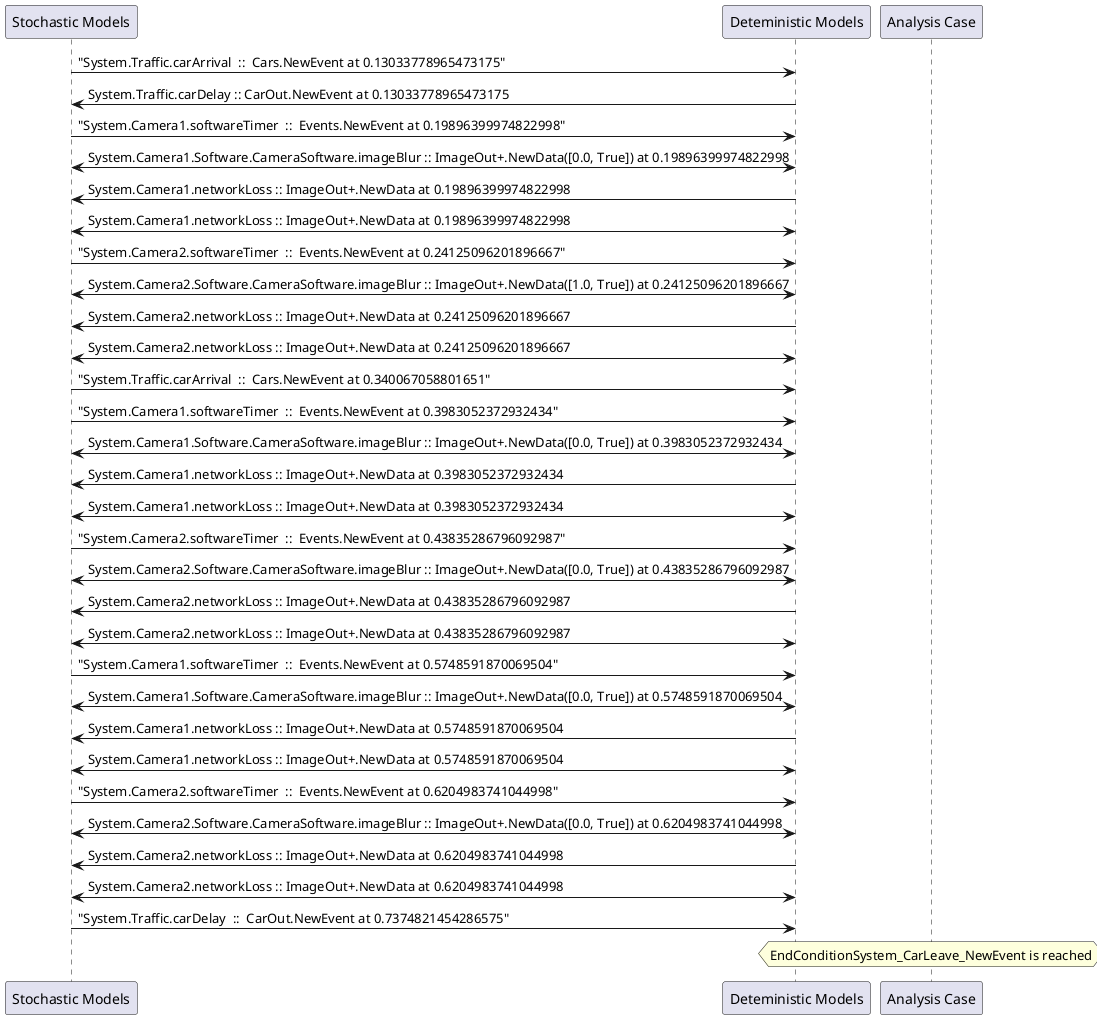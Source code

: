 
	@startuml
	participant "Stochastic Models" as stochmodel
	participant "Deteministic Models" as detmodel
	participant "Analysis Case" as analysis
	{15532_stop} stochmodel -> detmodel : "System.Traffic.carArrival  ::  Cars.NewEvent at 0.13033778965473175"
{15543_start} detmodel -> stochmodel : System.Traffic.carDelay :: CarOut.NewEvent at 0.13033778965473175
{15500_stop} stochmodel -> detmodel : "System.Camera1.softwareTimer  ::  Events.NewEvent at 0.19896399974822998"
detmodel <-> stochmodel : System.Camera1.Software.CameraSoftware.imageBlur :: ImageOut+.NewData([0.0, True]) at 0.19896399974822998
detmodel -> stochmodel : System.Camera1.networkLoss :: ImageOut+.NewData at 0.19896399974822998
detmodel <-> stochmodel : System.Camera1.networkLoss :: ImageOut+.NewData at 0.19896399974822998
{15516_stop} stochmodel -> detmodel : "System.Camera2.softwareTimer  ::  Events.NewEvent at 0.24125096201896667"
detmodel <-> stochmodel : System.Camera2.Software.CameraSoftware.imageBlur :: ImageOut+.NewData([1.0, True]) at 0.24125096201896667
detmodel -> stochmodel : System.Camera2.networkLoss :: ImageOut+.NewData at 0.24125096201896667
detmodel <-> stochmodel : System.Camera2.networkLoss :: ImageOut+.NewData at 0.24125096201896667
{15533_stop} stochmodel -> detmodel : "System.Traffic.carArrival  ::  Cars.NewEvent at 0.340067058801651"
{15501_stop} stochmodel -> detmodel : "System.Camera1.softwareTimer  ::  Events.NewEvent at 0.3983052372932434"
detmodel <-> stochmodel : System.Camera1.Software.CameraSoftware.imageBlur :: ImageOut+.NewData([0.0, True]) at 0.3983052372932434
detmodel -> stochmodel : System.Camera1.networkLoss :: ImageOut+.NewData at 0.3983052372932434
detmodel <-> stochmodel : System.Camera1.networkLoss :: ImageOut+.NewData at 0.3983052372932434
{15517_stop} stochmodel -> detmodel : "System.Camera2.softwareTimer  ::  Events.NewEvent at 0.43835286796092987"
detmodel <-> stochmodel : System.Camera2.Software.CameraSoftware.imageBlur :: ImageOut+.NewData([0.0, True]) at 0.43835286796092987
detmodel -> stochmodel : System.Camera2.networkLoss :: ImageOut+.NewData at 0.43835286796092987
detmodel <-> stochmodel : System.Camera2.networkLoss :: ImageOut+.NewData at 0.43835286796092987
{15502_stop} stochmodel -> detmodel : "System.Camera1.softwareTimer  ::  Events.NewEvent at 0.5748591870069504"
detmodel <-> stochmodel : System.Camera1.Software.CameraSoftware.imageBlur :: ImageOut+.NewData([0.0, True]) at 0.5748591870069504
detmodel -> stochmodel : System.Camera1.networkLoss :: ImageOut+.NewData at 0.5748591870069504
detmodel <-> stochmodel : System.Camera1.networkLoss :: ImageOut+.NewData at 0.5748591870069504
{15518_stop} stochmodel -> detmodel : "System.Camera2.softwareTimer  ::  Events.NewEvent at 0.6204983741044998"
detmodel <-> stochmodel : System.Camera2.Software.CameraSoftware.imageBlur :: ImageOut+.NewData([0.0, True]) at 0.6204983741044998
detmodel -> stochmodel : System.Camera2.networkLoss :: ImageOut+.NewData at 0.6204983741044998
detmodel <-> stochmodel : System.Camera2.networkLoss :: ImageOut+.NewData at 0.6204983741044998
{15543_stop} stochmodel -> detmodel : "System.Traffic.carDelay  ::  CarOut.NewEvent at 0.7374821454286575"
{15543_start} <-> {15543_stop} : delay
hnote over analysis 
EndConditionSystem_CarLeave_NewEvent is reached
endnote
@enduml